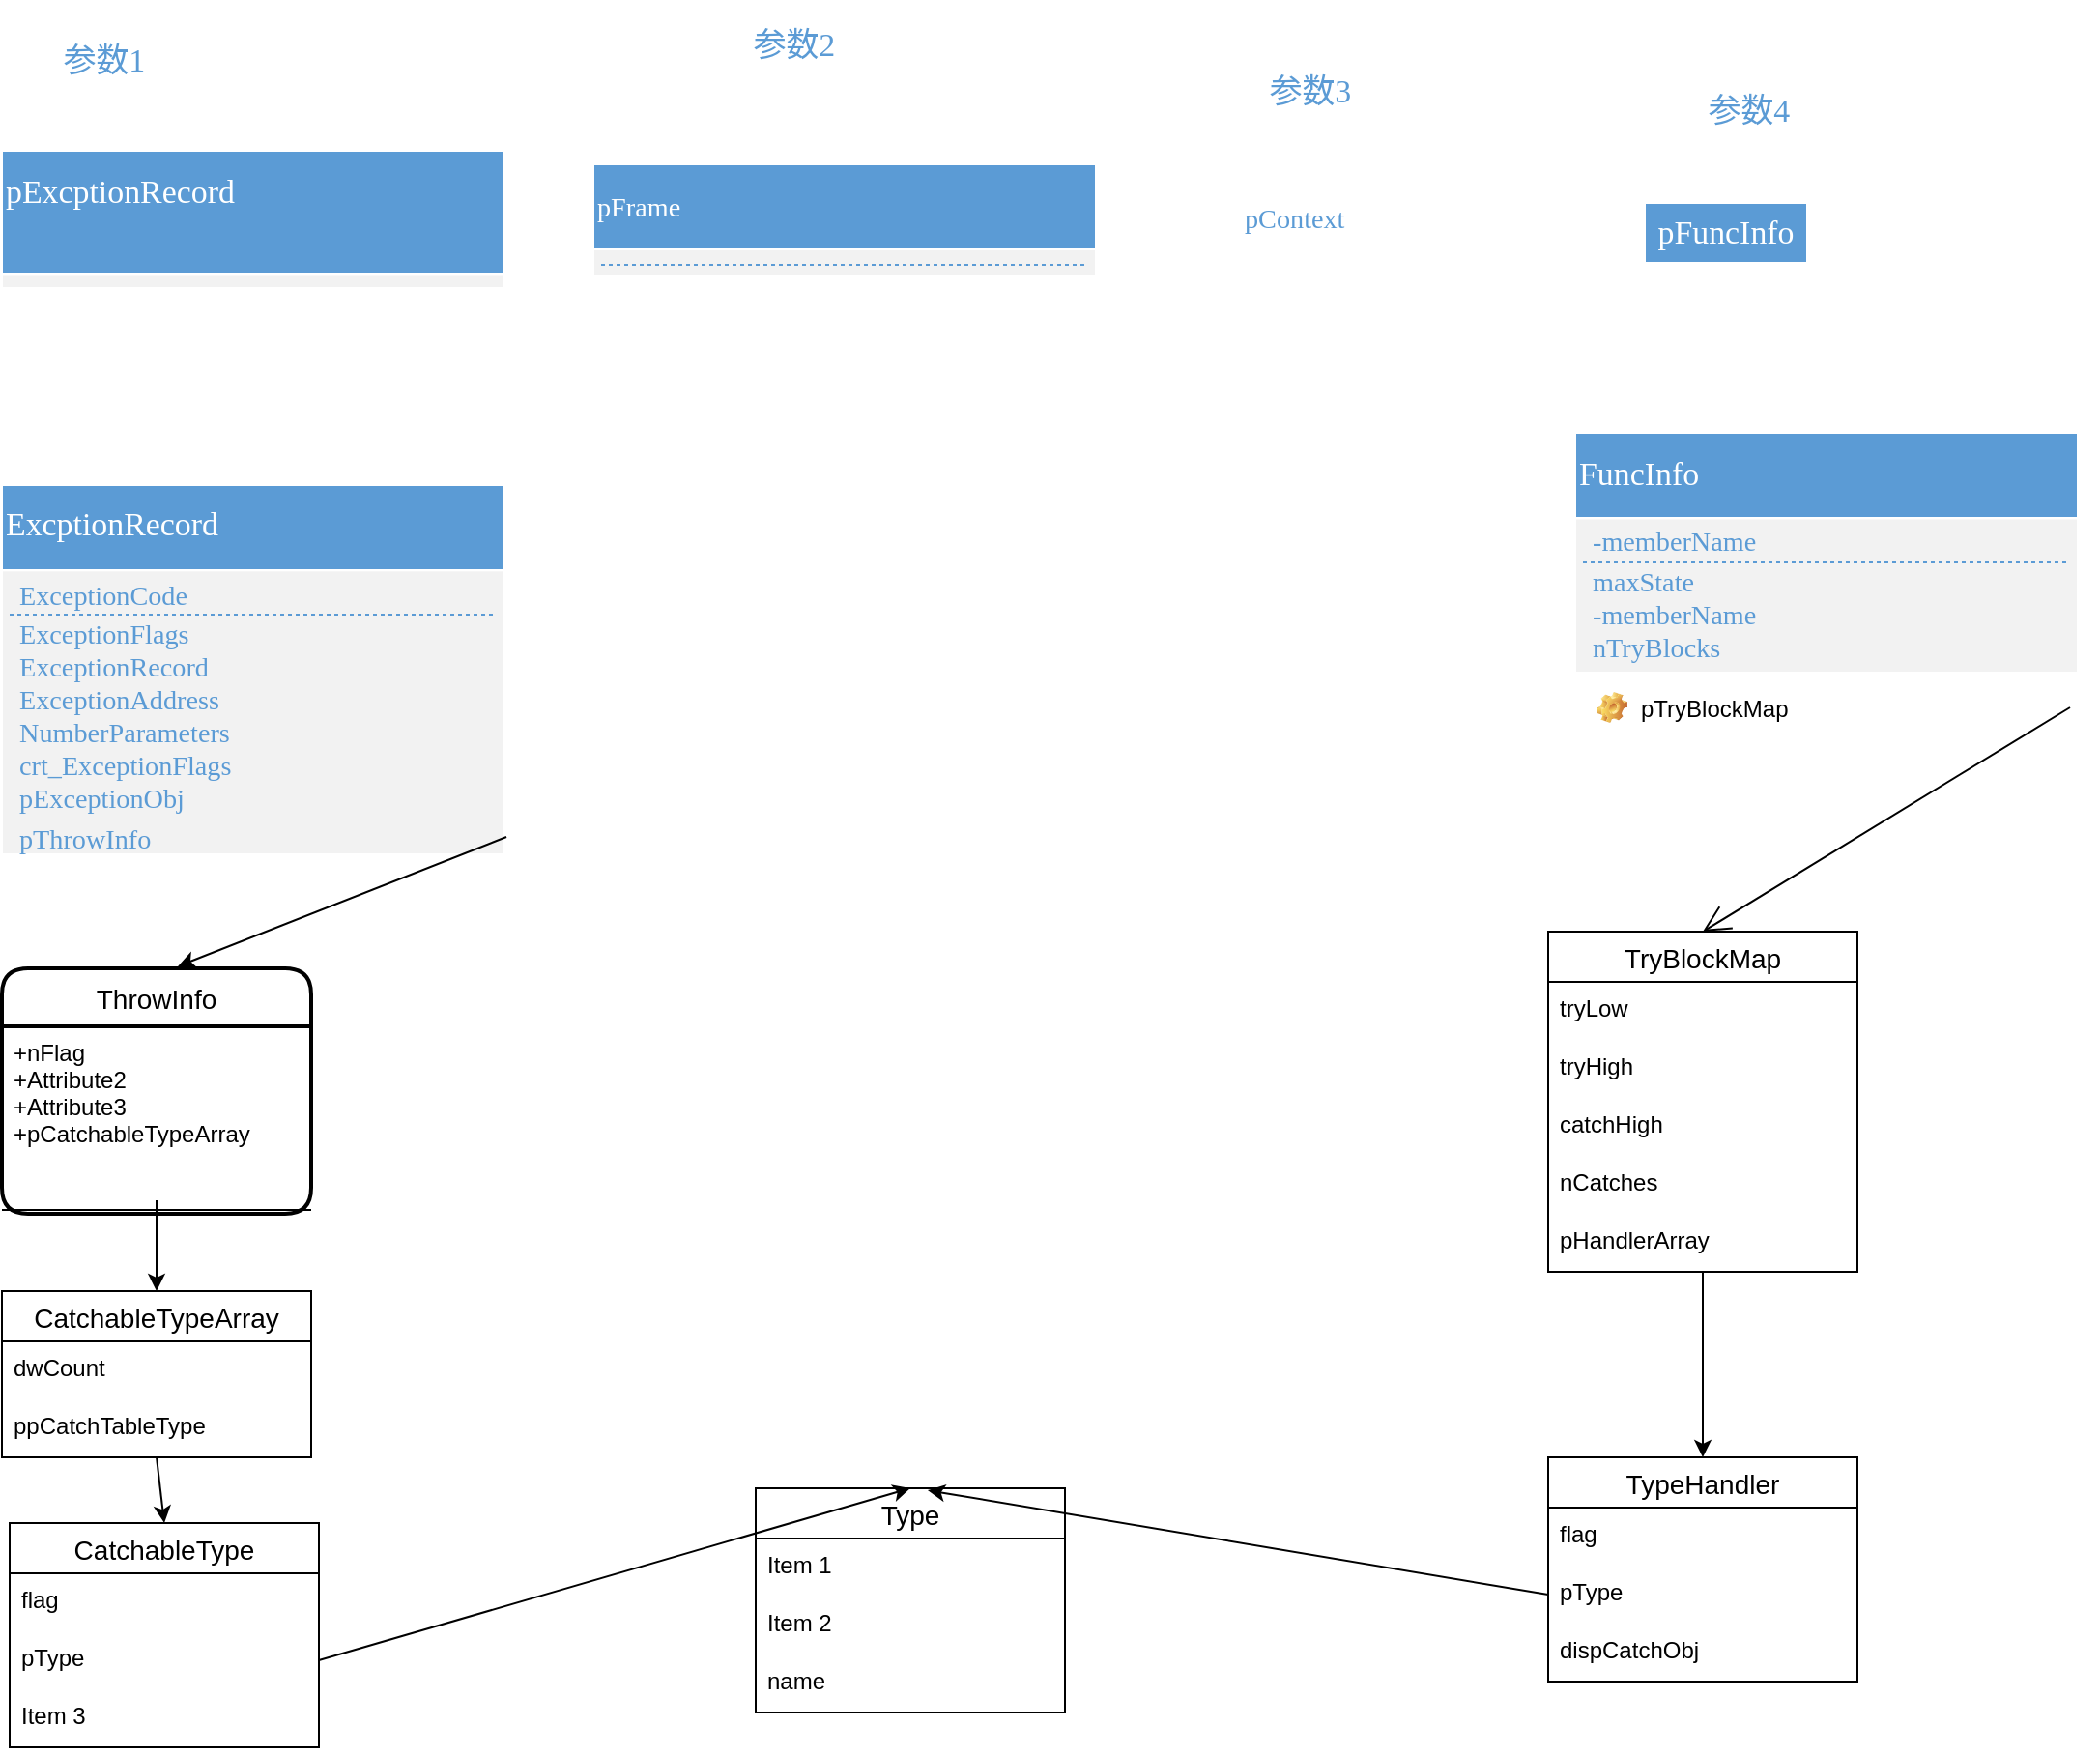 <mxfile version="20.2.7" type="github">
  <diagram name="页-1" id="Page-1">
    <mxGraphModel dx="1422" dy="762" grid="1" gridSize="10" guides="1" tooltips="1" connect="1" arrows="1" fold="1" page="1" pageScale="1" pageWidth="827" pageHeight="1169" math="0" shadow="0">
      <root>
        <mxCell id="0" />
        <mxCell id="1" value="连接线" parent="0" />
        <mxCell id="2" style="vsdxID=1;fillColor=none;gradientColor=none;strokeColor=none;spacingTop=3;spacingBottom=3;points=[[1,0.5,0],[0.5,0.5,0],[0.5,0,0]];labelBackgroundColor=none;rounded=0;html=1;whiteSpace=wrap;" parent="1" vertex="1">
          <mxGeometry x="130" y="210" width="260" height="71" as="geometry" />
        </mxCell>
        <mxCell id="3" style="vsdxID=2;fillColor=#f2f2f2;gradientColor=none;shape=stencil(1ZLPDoIwDMafZseZuXnxjHjkHRoZsDg3UqbA27ulGBGjJN68tf1+bffnYyrrGmg1k6IL6M+6N2VomDowKY1rNJoQI6ZyprLKo67RX11JeQuJTNHF39KEgfpE6pBipGwrKD8Sao2boQ/xJ3gvNjv1GV+BAU9RxQkuoCAcx0VhZZoYOAym4+gDBOPdC20Ba83jJl5ZqKdbkNT1Wrdv5T8427dHXnxfDJ4eqYy1ZLG5vvRULJEfVX4H);strokeColor=#ffffff;points=[[0,0.5,0],[1,0.5,0],[0.5,1,0],[0.5,0,0]];labelBackgroundColor=none;rounded=0;html=1;whiteSpace=wrap;" parent="2" vertex="1">
          <mxGeometry width="260" height="71" as="geometry" />
        </mxCell>
        <mxCell id="4" style="vsdxID=3;fillColor=#5b9bd5;gradientColor=none;shape=stencil(zZJNDsIgEIVPw5IE4Qi1LnuHiYWWiNAMaNvbC5lGazVduHI3P9/Mm0weU1XsYdBMipgwXPRo29QzdWRSWt9rtClHTNVMVSag7jDcfEv5AIUs0TXcy4aJ5kSZkGKm7CAoPxEKeM49XNAGGoJx3hR2d4mJw2Qjx5Ag2eDfWAfYaZ51uHHQLYPUiqPWw0f57y9z1q/e+5T6/uB9eAf9EdzI5+DlC2OdI1ut+1sf5RJ5UNUP);strokeColor=#ffffff;points=[[0,0.5,0],[1,0.5,0],[0.5,1,0],[0.5,0,0]];labelBackgroundColor=none;rounded=0;html=1;whiteSpace=wrap;" parent="2" vertex="1">
          <mxGeometry width="260" height="64" as="geometry" />
        </mxCell>
        <mxCell id="5" value="&lt;div style=&quot;font-size: 1px&quot;&gt;&lt;font style=&quot;font-size:16.93px;font-family:SimSun;color:#ffffff;direction:ltr;letter-spacing:0px;line-height:120%;opacity:1&quot;&gt;pExcptionRecord&lt;br/&gt;&lt;br/&gt;&lt;/font&gt;&lt;/div&gt;" style="text;vsdxID=1;fillColor=none;gradientColor=none;strokeColor=none;spacingTop=3;spacingBottom=3;points=[[1,0.5,0],[0.5,0.5,0],[0.5,0,0]];labelBackgroundColor=none;rounded=0;html=1;whiteSpace=wrap;verticalAlign=middle;align=left;;html=1;" parent="2" vertex="1">
          <mxGeometry y="-0.48" width="260" height="64.63" as="geometry" />
        </mxCell>
        <mxCell id="6" value="&lt;div style=&quot;font-size: 1px&quot;&gt;&lt;font style=&quot;font-size:16.93px;font-family:SimSun;color:#5b9bd5;direction:ltr;letter-spacing:0px;line-height:120%;opacity:1&quot;&gt;参数1&lt;br/&gt;&lt;/font&gt;&lt;/div&gt;" style="verticalAlign=middle;align=center;vsdxID=10;fillColor=none;gradientColor=none;shape=stencil(nZBLDoAgDERP0z3SIyjew0SURgSD+Lu9kMZoXLhwN9O+tukAlrNpJg1SzDH4QW/URgNYgZTkjA4UkwJUgGXng+6DX1zLfmoymdXo17xh5zmRJ6Q42BWCfc2oJfdAr+Yv+AP9Cb7OJ3H/2JG1HNGz/84klThPVCc=);strokeColor=none;points=[];labelBackgroundColor=none;rounded=0;html=1;whiteSpace=wrap;" parent="1" vertex="1">
          <mxGeometry x="130" y="140" width="106" height="48" as="geometry" />
        </mxCell>
        <mxCell id="7" style="vsdxID=11;fillColor=none;gradientColor=none;strokeColor=none;spacingTop=3;spacingBottom=3;points=[[1,0.5,0],[0.5,0.5,0],[0.5,0,0]];labelBackgroundColor=none;rounded=0;html=1;whiteSpace=wrap;" parent="1" vertex="1">
          <mxGeometry x="130" y="383" width="260" height="191" as="geometry" />
        </mxCell>
        <mxCell id="8" style="vsdxID=12;fillColor=#f2f2f2;gradientColor=none;shape=stencil(zZJNEoIwDIVP02Wd0h4BcckdMlKgY22ZtArc3naCI+LIwpW7JO9L0p/HVBl6GDSTIkT0Fz2aJvZMHZmUxvUaTUwRUxVTZetRd+hvrqF8gEzm6OrvecJEfSJ3SDFTVgjKT4Ra41boU/wJlupQfKf3WcBzEnFha6iJxnlT2B8mJg6TCRx9hGi8e4MtYKd5WsRbC91yBZLCqPXwUf7/o+298ObrUvDyR2usJXut9a2fUom8qKoH);strokeColor=#ffffff;points=[[0,0.5,0],[1,0.5,0],[0.5,1,0],[0.5,0,0]];labelBackgroundColor=none;rounded=0;html=1;whiteSpace=wrap;" parent="7" vertex="1">
          <mxGeometry width="260" height="191" as="geometry" />
        </mxCell>
        <mxCell id="9" style="vsdxID=13;fillColor=#5b9bd5;gradientColor=none;shape=stencil(zZJNDsIgEIVPw5IE4Qi1LnuHiYWWiNAMaNvbC5lGazVduHI3P9/Mm0weU1XsYdBMipgwXPRo29QzdWRSWt9rtClHTNVMVSag7jDcfEv5AIUs0TXcy4aJ5kSZkGKm7CAoPxEKeM49XNAGGoJx3hR2d4mJw2Qjx5Ag2eDfWAfYaZ51uHHQLYPUiqPWw0f57y9z1q/e+5T6/uB9eAf9EdzI5+DlC2OdI1ut+1sf5RJ5UNUP);strokeColor=#ffffff;points=[[0,0.5,0],[1,0.5,0],[0.5,1,0],[0.5,0,0]];labelBackgroundColor=none;rounded=0;html=1;whiteSpace=wrap;" parent="7" vertex="1">
          <mxGeometry width="260" height="44" as="geometry" />
        </mxCell>
        <mxCell id="10" value="&lt;div style=&quot;font-size: 1px&quot;&gt;&lt;p style=&quot;align:left;margin-left:0;margin-right:0;margin-top:0px;margin-bottom:0px;text-indent:0;valign:middle;direction:ltr;&quot;&gt;&lt;font style=&quot;font-size:16.93px;font-family:SimSun;color:#ffffff;direction:ltr;letter-spacing:0px;line-height:120%;opacity:1&quot;&gt;ExcptionRecord&lt;/font&gt;&lt;font style=&quot;font-size:16.93px;font-family:Themed;color:#ffffff;direction:ltr;letter-spacing:0px;line-height:120%;opacity:1&quot;&gt;&lt;br/&gt;&lt;/font&gt;&lt;/p&gt;&lt;/div&gt;" style="text;vsdxID=11;fillColor=none;gradientColor=none;strokeColor=none;spacingTop=3;spacingBottom=3;points=[[1,0.5,0],[0.5,0.5,0],[0.5,0,0]];labelBackgroundColor=none;rounded=0;html=1;whiteSpace=wrap;verticalAlign=middle;align=left;;html=1;" parent="7" vertex="1">
          <mxGeometry y="-0.82" width="260" height="44.31" as="geometry" />
        </mxCell>
        <mxCell id="20" value="&lt;div style=&quot;font-size: 1px&quot;&gt;&lt;font style=&quot;font-size:14.11px;font-family:SimSun;color:#5b9bd5;direction:ltr;letter-spacing:0px;line-height:120%;opacity:1&quot;&gt;pThrowInfo&lt;br/&gt;&lt;/font&gt;&lt;/div&gt;" style="verticalAlign=middle;align=left;vsdxID=30;fillColor=#5b9bd5;gradientColor=none;fillOpacity=0;shape=stencil(nZBLDoAgDERP0z3SIyjew0SURgSD+Lu9kMZoXLhwN9N5bdMClrNpJg1SzDH4QW/URgNYgZTkjA4UkwJUgGXng+6DX1zLfmoymdXo1zxh5z6RO6Q42BWCfc2oJfdAr/AX/IH+BF/rk7hv7MjaZ/L+RirxJ1Gd);strokeColor=#5b9bd5;spacingTop=-3;spacingBottom=-3;spacingLeft=3;spacingRight=-3;points=[];labelBackgroundColor=none;rounded=0;html=1;whiteSpace=wrap;" parent="7" vertex="1">
          <mxGeometry x="4" y="175" width="252" height="16" as="geometry" />
        </mxCell>
        <mxCell id="11" value="&lt;div style=&quot;font-size: 1px&quot;&gt;&lt;font style=&quot;font-size:14.11px;font-family:SimSun;color:#5b9bd5;direction:ltr;letter-spacing:0px;line-height:120%;opacity:1&quot;&gt;ExceptionCode&lt;br/&gt;&lt;/font&gt;&lt;/div&gt;" style="verticalAlign=middle;align=left;vsdxID=16;fillColor=#5b9bd5;gradientColor=none;fillOpacity=0;shape=stencil(nZBLDoAgDERP0z3SIyjew0SURgSD+Lu9kMZoXLhwN9N5bdMClrNpJg1SzDH4QW/URgNYgZTkjA4UkwJUgGXng+6DX1zLfmoymdXo1zxh5z6RO6Q42BWCfc2oJfdAr/AX/IH+BF/rk7hv7MjaZ/L+RirxJ1Gd);strokeColor=#5b9bd5;spacingTop=-3;spacingBottom=-3;spacingLeft=3;spacingRight=-3;points=[];labelBackgroundColor=none;rounded=0;html=1;whiteSpace=wrap;" parent="1" vertex="1">
          <mxGeometry x="134" y="432" width="252" height="16" as="geometry" />
        </mxCell>
        <mxCell id="12" style="vsdxID=17;fillColor=#ffffff;gradientColor=none;shape=stencil(fY9LDoAgDERP0z3SeALUe5gI0ohgEH+3F9KFxoW7mfa1nQKq1faLBinWFMOkDxqSBWxASvJWR0pZAbaAyoSoxxg2P7Bf+kIWNYe9bDh5TpQJKS52NduOSUf+RVbij83iOWHIOU747n8j5RK/g+0N);dashed=1;dashPattern=2.00 2.00;strokeColor=#5b9bd5;points=[];labelBackgroundColor=none;rounded=0;html=1;whiteSpace=wrap;" parent="1" vertex="1">
          <mxGeometry x="134" y="448" width="252" height="4" as="geometry" />
        </mxCell>
        <mxCell id="13" value="&lt;div style=&quot;font-size: 1px&quot;&gt;&lt;font style=&quot;font-size:14.11px;font-family:SimSun;color:#5b9bd5;direction:ltr;letter-spacing:0px;line-height:120%;opacity:1&quot;&gt;ExceptionFlags&lt;br/&gt;&lt;/font&gt;&lt;/div&gt;" style="verticalAlign=middle;align=left;vsdxID=18;fillColor=#5b9bd5;gradientColor=none;fillOpacity=0;shape=stencil(nZBLDoAgDERP0z3SIyjew0SURgSD+Lu9kMZoXLhwN9N5bdMClrNpJg1SzDH4QW/URgNYgZTkjA4UkwJUgGXng+6DX1zLfmoymdXo1zxh5z6RO6Q42BWCfc2oJfdAr/AX/IH+BF/rk7hv7MjaZ/L+RirxJ1Gd);strokeColor=#5b9bd5;spacingTop=-3;spacingBottom=-3;spacingLeft=3;spacingRight=-3;points=[];labelBackgroundColor=none;rounded=0;html=1;whiteSpace=wrap;" parent="1" vertex="1">
          <mxGeometry x="134" y="452" width="252" height="16" as="geometry" />
        </mxCell>
        <mxCell id="15" value="&lt;div style=&quot;font-size: 1px&quot;&gt;&lt;font style=&quot;font-size:14.11px;font-family:SimSun;color:#5b9bd5;direction:ltr;letter-spacing:0px;line-height:120%;opacity:1&quot;&gt;ExceptionRecord&lt;br/&gt;&lt;/font&gt;&lt;/div&gt;" style="verticalAlign=middle;align=left;vsdxID=25;fillColor=#5b9bd5;gradientColor=none;fillOpacity=0;shape=stencil(nZBLDoAgDERP0z3SIyjew0SURgSD+Lu9kMZoXLhwN9N5bdMClrNpJg1SzDH4QW/URgNYgZTkjA4UkwJUgGXng+6DX1zLfmoymdXo1zxh5z6RO6Q42BWCfc2oJfdAr/AX/IH+BF/rk7hv7MjaZ/L+RirxJ1Gd);strokeColor=#5b9bd5;spacingTop=-3;spacingBottom=-3;spacingLeft=3;spacingRight=-3;points=[];labelBackgroundColor=none;rounded=0;html=1;whiteSpace=wrap;" parent="1" vertex="1">
          <mxGeometry x="134" y="469" width="252" height="16" as="geometry" />
        </mxCell>
        <mxCell id="16" value="&lt;div style=&quot;font-size: 1px&quot;&gt;&lt;font style=&quot;font-size:14.11px;font-family:SimSun;color:#5b9bd5;direction:ltr;letter-spacing:0px;line-height:120%;opacity:1&quot;&gt;NumberParameters&lt;br/&gt;&lt;/font&gt;&lt;/div&gt;" style="verticalAlign=middle;align=left;vsdxID=26;fillColor=#5b9bd5;gradientColor=none;fillOpacity=0;shape=stencil(nZBLDoAgDERP0z3SIyjew0SURgSD+Lu9kMZoXLhwN9N5bdMClrNpJg1SzDH4QW/URgNYgZTkjA4UkwJUgGXng+6DX1zLfmoymdXo1zxh5z6RO6Q42BWCfc2oJfdAr/AX/IH+BF/rk7hv7MjaZ/L+RirxJ1Gd);strokeColor=#5b9bd5;spacingTop=-3;spacingBottom=-3;spacingLeft=3;spacingRight=-3;points=[];labelBackgroundColor=none;rounded=0;html=1;whiteSpace=wrap;" parent="1" vertex="1">
          <mxGeometry x="134" y="503" width="252" height="16" as="geometry" />
        </mxCell>
        <mxCell id="17" value="&lt;div style=&quot;font-size: 1px&quot;&gt;&lt;font style=&quot;font-size:14.11px;font-family:SimSun;color:#5b9bd5;direction:ltr;letter-spacing:0px;line-height:120%;opacity:1&quot;&gt;ExceptionAddress&lt;br/&gt;&lt;/font&gt;&lt;/div&gt;" style="verticalAlign=middle;align=left;vsdxID=27;fillColor=#5b9bd5;gradientColor=none;fillOpacity=0;shape=stencil(nZBLDoAgDERP0z3SIyjew0SURgSD+Lu9kMZoXLhwN9N5bdMClrNpJg1SzDH4QW/URgNYgZTkjA4UkwJUgGXng+6DX1zLfmoymdXo1zxh5z6RO6Q42BWCfc2oJfdAr/AX/IH+BF/rk7hv7MjaZ/L+RirxJ1Gd);strokeColor=#5b9bd5;spacingTop=-3;spacingBottom=-3;spacingLeft=3;spacingRight=-3;points=[];labelBackgroundColor=none;rounded=0;html=1;whiteSpace=wrap;" parent="1" vertex="1">
          <mxGeometry x="134" y="486" width="252" height="16" as="geometry" />
        </mxCell>
        <mxCell id="18" value="&lt;div style=&quot;font-size: 1px&quot;&gt;&lt;p style=&quot;align:left;margin-left:0;margin-right:0;margin-top:0px;margin-bottom:0px;text-indent:0;valign:middle;direction:ltr;&quot;&gt;&lt;font style=&quot;font-size:14.11px;font-family:SimSun;color:#5b9bd5;direction:ltr;letter-spacing:0px;line-height:120%;opacity:1&quot;&gt;crt_&lt;/font&gt;&lt;font style=&quot;font-size:14.11px;font-family:Themed;color:#5b9bd5;direction:ltr;letter-spacing:0px;line-height:120%;opacity:1&quot;&gt;ExceptionFlags&lt;/font&gt;&lt;font style=&quot;font-size:14.11px;font-family:Themed;color:#5b9bd5;direction:ltr;letter-spacing:0px;line-height:120%;opacity:1&quot;&gt;&lt;br/&gt;&lt;/font&gt;&lt;/p&gt;&lt;/div&gt;" style="verticalAlign=middle;align=left;vsdxID=28;fillColor=#5b9bd5;gradientColor=none;fillOpacity=0;shape=stencil(nZBLDoAgDERP0z3SIyjew0SURgSD+Lu9kMZoXLhwN9N5bdMClrNpJg1SzDH4QW/URgNYgZTkjA4UkwJUgGXng+6DX1zLfmoymdXo1zxh5z6RO6Q42BWCfc2oJfdAr/AX/IH+BF/rk7hv7MjaZ/L+RirxJ1Gd);strokeColor=#5b9bd5;spacingTop=-3;spacingBottom=-3;spacingLeft=3;spacingRight=-3;points=[];labelBackgroundColor=none;rounded=0;html=1;whiteSpace=wrap;" parent="1" vertex="1">
          <mxGeometry x="134" y="520" width="252" height="16" as="geometry" />
        </mxCell>
        <mxCell id="19" value="&lt;div style=&quot;font-size: 1px&quot;&gt;&lt;font style=&quot;font-size:14.11px;font-family:SimSun;color:#5b9bd5;direction:ltr;letter-spacing:0px;line-height:120%;opacity:1&quot;&gt;pExceptionObj&lt;br/&gt;&lt;/font&gt;&lt;/div&gt;" style="verticalAlign=middle;align=left;vsdxID=29;fillColor=#5b9bd5;gradientColor=none;fillOpacity=0;shape=stencil(nZBLDoAgDERP0z3SIyjew0SURgSD+Lu9kMZoXLhwN9N5bdMClrNpJg1SzDH4QW/URgNYgZTkjA4UkwJUgGXng+6DX1zLfmoymdXo1zxh5z6RO6Q42BWCfc2oJfdAr/AX/IH+BF/rk7hv7MjaZ/L+RirxJ1Gd);strokeColor=#5b9bd5;spacingTop=-3;spacingBottom=-3;spacingLeft=3;spacingRight=-3;points=[];labelBackgroundColor=none;rounded=0;html=1;whiteSpace=wrap;" parent="1" vertex="1">
          <mxGeometry x="134" y="537" width="252" height="16" as="geometry" />
        </mxCell>
        <mxCell id="21" style="vsdxID=32;fillColor=none;gradientColor=none;strokeColor=none;spacingTop=3;spacingBottom=3;points=[[1,0.5,0],[0.5,0.5,0],[0.5,0,0]];labelBackgroundColor=none;rounded=0;html=1;whiteSpace=wrap;" parent="1" vertex="1">
          <mxGeometry x="436" y="217" width="260" height="58" as="geometry" />
        </mxCell>
        <mxCell id="22" style="vsdxID=33;fillColor=#f2f2f2;gradientColor=none;shape=stencil(3ZJNDoMgEIVPw1LDTwRZW3sPUlFJqZiRVnv7YrCpmtRFl93NzPseTDIPsWJoVa8RxYMHd9WjqXyL2AlRarpWg/GhQqxErKgd6Abcvati36uZnKube8wvTNGHZwfFz9gRHPtzRK3pVuhb/AkWWSq+08esgksQYWEzKbFgnOW5zARJBY1eWMyUc5wLzgkjEkuR8kU//glPiZrMkIDzyhvXbWCroNFJ2CKprWo20jBq3a/G5B/2PrrN7uih+CSrNtbGYK71fRLDKKaYlS8=);strokeColor=#ffffff;points=[[0,0.5,0],[1,0.5,0],[0.5,1,0],[0.5,0,0]];labelBackgroundColor=none;rounded=0;html=1;whiteSpace=wrap;" parent="21" vertex="1">
          <mxGeometry width="260" height="58" as="geometry" />
        </mxCell>
        <mxCell id="23" style="vsdxID=34;fillColor=#5b9bd5;gradientColor=none;shape=stencil(zZJNDsIgEIVPw5IE4Qi1LnuHiYWWiNAMaNvbC5lGazVduHI3P9/Mm0weU1XsYdBMipgwXPRo29QzdWRSWt9rtClHTNVMVSag7jDcfEv5AIUs0TXcy4aJ5kSZkGKm7CAoPxEKeM49XNAGGoJx3hR2d4mJw2Qjx5Ag2eDfWAfYaZ51uHHQLYPUiqPWw0f57y9z1q/e+5T6/uB9eAf9EdzI5+DlC2OdI1ut+1sf5RJ5UNUP);strokeColor=#ffffff;points=[[0,0.5,0],[1,0.5,0],[0.5,1,0],[0.5,0,0]];labelBackgroundColor=none;rounded=0;html=1;whiteSpace=wrap;" parent="21" vertex="1">
          <mxGeometry width="260" height="44" as="geometry" />
        </mxCell>
        <mxCell id="24" value="&lt;div style=&quot;font-size: 1px&quot;&gt;&lt;p style=&quot;align:left;margin-left:0;margin-right:0;margin-top:0px;margin-bottom:0px;text-indent:0;valign:middle;direction:ltr;&quot;&gt;&lt;font style=&quot;font-size:14.11px;font-family:SimSun;color:#ffffff;direction:ltr;letter-spacing:0px;line-height:120%;opacity:1&quot;&gt;pFrame&lt;/font&gt;&lt;font style=&quot;font-size:16.93px;font-family:Themed;color:#ffffff;direction:ltr;letter-spacing:0px;line-height:120%;opacity:1&quot;&gt;&lt;br/&gt;&lt;/font&gt;&lt;/p&gt;&lt;/div&gt;" style="text;vsdxID=32;fillColor=none;gradientColor=none;strokeColor=none;spacingTop=3;spacingBottom=3;points=[[1,0.5,0],[0.5,0.5,0],[0.5,0,0]];labelBackgroundColor=none;rounded=0;html=1;whiteSpace=wrap;verticalAlign=middle;align=left;;html=1;" parent="21" vertex="1">
          <mxGeometry y="-0.54" width="260" height="44.31" as="geometry" />
        </mxCell>
        <mxCell id="25" style="vsdxID=38;fillColor=#ffffff;gradientColor=none;shape=stencil(fY9LDoAgDERP0z3SeALUe5gI0ohgEH+3F9KFxoW7mfa1nQKq1faLBinWFMOkDxqSBWxASvJWR0pZAbaAyoSoxxg2P7Bf+kIWNYe9bDh5TpQJKS52NduOSUf+RVbij83iOWHIOU747n8j5RK/g+0N);dashed=1;dashPattern=2.00 2.00;strokeColor=#5b9bd5;points=[];labelBackgroundColor=none;rounded=0;html=1;whiteSpace=wrap;" parent="1" vertex="1">
          <mxGeometry x="440" y="267" width="252" height="4" as="geometry" />
        </mxCell>
        <mxCell id="26" value="&lt;div style=&quot;font-size: 1px&quot;&gt;&lt;font style=&quot;font-size:16.93px;font-family:SimSun;color:#5b9bd5;direction:ltr;letter-spacing:0px;line-height:120%;opacity:1&quot;&gt;参数2&lt;br/&gt;&lt;/font&gt;&lt;/div&gt;" style="verticalAlign=middle;align=center;vsdxID=41;fillColor=none;gradientColor=none;shape=stencil(nZBLDoAgDERP0z3SIyjew0SURgSD+Lu9kMZoXLhwN9O+tukAlrNpJg1SzDH4QW/URgNYgZTkjA4UkwJUgGXng+6DX1zLfmoymdXo17xh5zmRJ6Q42BWCfc2oJfdAr+Yv+AP9Cb7OJ3H/2JG1HNGz/84klThPVCc=);strokeColor=none;points=[];labelBackgroundColor=none;rounded=0;html=1;whiteSpace=wrap;" parent="1" vertex="1">
          <mxGeometry x="440" y="132" width="200" height="48" as="geometry" />
        </mxCell>
        <mxCell id="27" value="&lt;div style=&quot;font-size: 1px&quot;&gt;&lt;font style=&quot;font-size:14.11px;font-family:SimSun;color:#5b9bd5;direction:ltr;letter-spacing:0px;line-height:120%;opacity:1&quot;&gt;pContext&lt;br/&gt;&lt;/font&gt;&lt;/div&gt;" style="verticalAlign=middle;align=left;vsdxID=50;fillColor=#5b9bd5;gradientColor=none;fillOpacity=0;shape=stencil(nZBLDoAgDERP0z3SIyjew0SURgSD+Lu9kMZoXLhwN9N5bdMClrNpJg1SzDH4QW/URgNYgZTkjA4UkwJUgGXng+6DX1zLfmoymdXo1zxh5z6RO6Q42BWCfc2oJfdAr/AX/IH+BF/rk7hv7MjaZ/L+RirxJ1Gd);strokeColor=#5b9bd5;spacingTop=-3;spacingBottom=-3;spacingLeft=3;spacingRight=-3;points=[];labelBackgroundColor=none;rounded=0;html=1;whiteSpace=wrap;" parent="1" vertex="1">
          <mxGeometry x="768" y="237" width="192" height="16" as="geometry" />
        </mxCell>
        <mxCell id="28" value="&lt;div style=&quot;font-size: 1px&quot;&gt;&lt;font style=&quot;font-size:16.93px;font-family:SimSun;color:#5b9bd5;direction:ltr;letter-spacing:0px;line-height:120%;opacity:1&quot;&gt;参数3&lt;br/&gt;&lt;/font&gt;&lt;/div&gt;" style="verticalAlign=middle;align=center;vsdxID=51;fillColor=none;gradientColor=none;shape=stencil(nZBLDoAgDERP0z3SIyjew0SURgSD+Lu9kMZoXLhwN9O+tukAlrNpJg1SzDH4QW/URgNYgZTkjA4UkwJUgGXng+6DX1zLfmoymdXo17xh5zmRJ6Q42BWCfc2oJfdAr+Yv+AP9Cb7OJ3H/2JG1HNGz/84klThPVCc=);strokeColor=none;points=[];labelBackgroundColor=none;rounded=0;html=1;whiteSpace=wrap;" parent="1" vertex="1">
          <mxGeometry x="734" y="160" width="146" height="40" as="geometry" />
        </mxCell>
        <mxCell id="29" value="&lt;div style=&quot;font-size: 1px&quot;&gt;&lt;font style=&quot;font-size:16.93px;font-family:SimSun;color:#5b9bd5;direction:ltr;letter-spacing:0px;line-height:120%;opacity:1&quot;&gt;参数4&lt;br/&gt;&lt;/font&gt;&lt;/div&gt;" style="verticalAlign=middle;align=center;vsdxID=52;fillColor=none;gradientColor=none;shape=stencil(nZBLDoAgDERP0z3SIyjew0SURgSD+Lu9kMZoXLhwN9O+tukAlrNpJg1SzDH4QW/URgNYgZTkjA4UkwJUgGXng+6DX1zLfmoymdXo17xh5zmRJ6Q42BWCfc2oJfdAr+Yv+AP9Cb7OJ3H/2JG1HNGz/84klThPVCc=);strokeColor=none;points=[];labelBackgroundColor=none;rounded=0;html=1;whiteSpace=wrap;" parent="1" vertex="1">
          <mxGeometry x="948" y="160" width="172" height="60" as="geometry" />
        </mxCell>
        <mxCell id="30" value="&lt;div style=&quot;font-size: 1px&quot;&gt;&lt;font style=&quot;font-size:16.93px;font-family:SimSun;color:#ffffff;direction:ltr;letter-spacing:0px;line-height:120%;opacity:1&quot;&gt;pFuncInfo&lt;br/&gt;&lt;/font&gt;&lt;/div&gt;" style="verticalAlign=middle;align=center;vsdxID=53;fillColor=#5b9bd5;gradientColor=none;shape=stencil(nZBLDoAgDERP0z3SIyjew0SURgSD+Lu9kMZoXLhwN9O+tukAlrNpJg1SzDH4QW/URgNYgZTkjA4UkwJUgGXng+6DX1zLfmoymdXo17xh5zmRJ6Q42BWCfc2oJfdAr+Yv+AP9Cb7OJ3H/2JG1HNGz/84klThPVCc=);strokeColor=#ffffff;points=[];labelBackgroundColor=none;rounded=0;html=1;whiteSpace=wrap;" parent="1" vertex="1">
          <mxGeometry x="980" y="237" width="84" height="31" as="geometry" />
        </mxCell>
        <mxCell id="31" style="vsdxID=54;fillColor=none;gradientColor=none;strokeColor=none;spacingTop=3;spacingBottom=3;points=[[1,0.5,0],[0.5,0.5,0],[0.5,0,0]];labelBackgroundColor=none;rounded=0;html=1;whiteSpace=wrap;" parent="1" vertex="1">
          <mxGeometry x="944" y="356" width="260" height="124" as="geometry" />
        </mxCell>
        <mxCell id="32" style="vsdxID=55;fillColor=#f2f2f2;gradientColor=none;shape=stencil(1ZLdDoIwDIWfZpczc4vxARAveYdGBizOjZQp8PZuKUbEKIl33rU9X9v9HKayroFWMym6gP6se1OGhqkDk9K4RqMJMWIqZyqrPOoa/dWVlLeQyBRd/C1NGKhPpA4pRsq2gvIjoda4GfoQf4LVbrOXn/EVGPAUVZzgAgrCcVwUVqaJgcNgOo4+QDDevdAWsNY8buKVhXq6BUldr3X7Vv6Ds3175MX3xeDpkcpYSxab60tPxRL5UeV3);strokeColor=#ffffff;points=[[0,0.5,0],[1,0.5,0],[0.5,1,0],[0.5,0,0]];labelBackgroundColor=none;rounded=0;html=1;whiteSpace=wrap;" parent="31" vertex="1">
          <mxGeometry width="260" height="124" as="geometry" />
        </mxCell>
        <mxCell id="33" style="vsdxID=56;fillColor=#5b9bd5;gradientColor=none;shape=stencil(zZJNDsIgEIVPw5IE4Qi1LnuHiYWWiNAMaNvbC5lGazVduHI3P9/Mm0weU1XsYdBMipgwXPRo29QzdWRSWt9rtClHTNVMVSag7jDcfEv5AIUs0TXcy4aJ5kSZkGKm7CAoPxEKeM49XNAGGoJx3hR2d4mJw2Qjx5Ag2eDfWAfYaZ51uHHQLYPUiqPWw0f57y9z1q/e+5T6/uB9eAf9EdzI5+DlC2OdI1ut+1sf5RJ5UNUP);strokeColor=#ffffff;points=[[0,0.5,0],[1,0.5,0],[0.5,1,0],[0.5,0,0]];labelBackgroundColor=none;rounded=0;html=1;whiteSpace=wrap;" parent="31" vertex="1">
          <mxGeometry width="260" height="44" as="geometry" />
        </mxCell>
        <mxCell id="34" value="&lt;div style=&quot;font-size: 1px&quot;&gt;&lt;p style=&quot;align:left;margin-left:0;margin-right:0;margin-top:0px;margin-bottom:0px;text-indent:0;valign:middle;direction:ltr;&quot;&gt;&lt;font style=&quot;font-size:16.93px;font-family:Themed;color:#ffffff;direction:ltr;letter-spacing:0px;line-height:120%;opacity:1&quot;&gt;&lt;span style=&quot;font-family: SimSun; font-size: 16.93px; text-align: center;&quot;&gt;FuncInfo&lt;/span&gt;&lt;br&gt;&lt;/font&gt;&lt;/p&gt;&lt;/div&gt;" style="text;vsdxID=54;fillColor=none;gradientColor=none;strokeColor=none;spacingTop=3;spacingBottom=3;points=[[1,0.5,0],[0.5,0.5,0],[0.5,0,0]];labelBackgroundColor=none;rounded=0;html=1;whiteSpace=wrap;verticalAlign=middle;align=left;;html=1;" parent="31" vertex="1">
          <mxGeometry y="-0.07" width="260" height="44.31" as="geometry" />
        </mxCell>
        <mxCell id="35" value="&lt;div style=&quot;font-size: 1px&quot;&gt;&lt;p style=&quot;align:left;margin-left:0;margin-right:0;margin-top:0px;margin-bottom:0px;text-indent:0;valign:middle;direction:ltr;&quot;&gt;&lt;font style=&quot;font-size:14.11px;font-family:SimSun;color:#5b9bd5;direction:ltr;letter-spacing:0px;line-height:120%;opacity:1&quot;&gt;-memberName&lt;br/&gt;&lt;/font&gt;&lt;/p&gt;&lt;/div&gt;" style="verticalAlign=middle;align=left;vsdxID=59;fillColor=#5b9bd5;gradientColor=none;fillOpacity=0;shape=stencil(nZBLDoAgDERP0z3SIyjew0SURgSD+Lu9kMZoXLhwN9N5bdMClrNpJg1SzDH4QW/URgNYgZTkjA4UkwJUgGXng+6DX1zLfmoymdXo1zxh5z6RO6Q42BWCfc2oJfdAr/AX/IH+BF/rk7hv7MjaZ/L+RirxJ1Gd);strokeColor=#5b9bd5;spacingTop=-3;spacingBottom=-3;spacingLeft=3;spacingRight=-3;points=[];labelBackgroundColor=none;rounded=0;html=1;whiteSpace=wrap;" parent="1" vertex="1">
          <mxGeometry x="948" y="404" width="252" height="16" as="geometry" />
        </mxCell>
        <mxCell id="36" style="vsdxID=60;fillColor=#ffffff;gradientColor=none;shape=stencil(fY9LDoAgDERP0z3SeALUe5gI0ohgEH+3F9KFxoW7mfa1nQKq1faLBinWFMOkDxqSBWxASvJWR0pZAbaAyoSoxxg2P7Bf+kIWNYe9bDh5TpQJKS52NduOSUf+RVbij83iOWHIOU747n8j5RK/g+0N);dashed=1;dashPattern=2.00 2.00;strokeColor=#5b9bd5;points=[];labelBackgroundColor=none;rounded=0;html=1;whiteSpace=wrap;" parent="1" vertex="1">
          <mxGeometry x="948" y="421" width="252" height="4" as="geometry" />
        </mxCell>
        <mxCell id="37" value="&lt;div style=&quot;font-size: 1px&quot;&gt;&lt;font style=&quot;font-size:14.11px;font-family:SimSun;color:#5b9bd5;direction:ltr;letter-spacing:0px;line-height:120%;opacity:1&quot;&gt;maxState&lt;br/&gt;&lt;/font&gt;&lt;/div&gt;" style="verticalAlign=middle;align=left;vsdxID=61;fillColor=#5b9bd5;gradientColor=none;fillOpacity=0;shape=stencil(nZBLDoAgDERP0z3SIyjew0SURgSD+Lu9kMZoXLhwN9N5bdMClrNpJg1SzDH4QW/URgNYgZTkjA4UkwJUgGXng+6DX1zLfmoymdXo1zxh5z6RO6Q42BWCfc2oJfdAr/AX/IH+BF/rk7hv7MjaZ/L+RirxJ1Gd);strokeColor=#5b9bd5;spacingTop=-3;spacingBottom=-3;spacingLeft=3;spacingRight=-3;points=[];labelBackgroundColor=none;rounded=0;html=1;whiteSpace=wrap;" parent="1" vertex="1">
          <mxGeometry x="948" y="425" width="252" height="16" as="geometry" />
        </mxCell>
        <mxCell id="39" value="&lt;div style=&quot;font-size: 1px&quot;&gt;&lt;p style=&quot;align:left;margin-left:0;margin-right:0;margin-top:0px;margin-bottom:0px;text-indent:0;valign:middle;direction:ltr;&quot;&gt;&lt;font style=&quot;font-size:14.11px;font-family:SimSun;color:#5b9bd5;direction:ltr;letter-spacing:0px;line-height:120%;opacity:1&quot;&gt;-memberName&lt;br/&gt;&lt;/font&gt;&lt;/p&gt;&lt;/div&gt;" style="verticalAlign=middle;align=left;vsdxID=68;fillColor=#5b9bd5;gradientColor=none;fillOpacity=0;shape=stencil(nZBLDoAgDERP0z3SIyjew0SURgSD+Lu9kMZoXLhwN9N5bdMClrNpJg1SzDH4QW/URgNYgZTkjA4UkwJUgGXng+6DX1zLfmoymdXo1zxh5z6RO6Q42BWCfc2oJfdAr/AX/IH+BF/rk7hv7MjaZ/L+RirxJ1Gd);strokeColor=#5b9bd5;spacingTop=-3;spacingBottom=-3;spacingLeft=3;spacingRight=-3;points=[];labelBackgroundColor=none;rounded=0;html=1;whiteSpace=wrap;" parent="1" vertex="1">
          <mxGeometry x="948" y="442" width="252" height="16" as="geometry" />
        </mxCell>
        <mxCell id="40" value="&lt;div style=&quot;font-size: 1px&quot;&gt;&lt;font style=&quot;font-size:14.11px;font-family:SimSun;color:#5b9bd5;direction:ltr;letter-spacing:0px;line-height:120%;opacity:1&quot;&gt;nTryBlocks&lt;br/&gt;&lt;/font&gt;&lt;/div&gt;" style="verticalAlign=middle;align=left;vsdxID=69;fillColor=#5b9bd5;gradientColor=none;fillOpacity=0;shape=stencil(nZBLDoAgDERP0z3SIyjew0SURgSD+Lu9kMZoXLhwN9N5bdMClrNpJg1SzDH4QW/URgNYgZTkjA4UkwJUgGXng+6DX1zLfmoymdXo1zxh5z6RO6Q42BWCfc2oJfdAr/AX/IH+BF/rk7hv7MjaZ/L+RirxJ1Gd);strokeColor=#5b9bd5;spacingTop=-3;spacingBottom=-3;spacingLeft=3;spacingRight=-3;points=[];labelBackgroundColor=none;rounded=0;html=1;whiteSpace=wrap;" parent="1" vertex="1">
          <mxGeometry x="948" y="459" width="252" height="16" as="geometry" />
        </mxCell>
        <mxCell id="qinRJLpds5W0fluh5rrX-45" value="pTryBlockMap" style="label;fontStyle=0;strokeColor=none;fillColor=none;align=left;verticalAlign=top;overflow=hidden;spacingLeft=28;spacingRight=4;rotatable=0;points=[[0,0.5],[1,0.5]];portConstraint=eastwest;imageWidth=16;imageHeight=16;image=img/clipart/Gear_128x128.png" parent="1" vertex="1">
          <mxGeometry x="948" y="485" width="252" height="26" as="geometry" />
        </mxCell>
        <mxCell id="qinRJLpds5W0fluh5rrX-50" value="" style="endArrow=open;endFill=1;endSize=12;html=1;rounded=0;exitX=1;exitY=0.5;exitDx=0;exitDy=0;entryX=0.5;entryY=0;entryDx=0;entryDy=0;" parent="1" source="qinRJLpds5W0fluh5rrX-45" target="djROangUICu_t3F0rDxD-56" edge="1">
          <mxGeometry width="160" relative="1" as="geometry">
            <mxPoint x="1230" y="580" as="sourcePoint" />
            <mxPoint x="1030.08" y="610" as="targetPoint" />
          </mxGeometry>
        </mxCell>
        <mxCell id="djROangUICu_t3F0rDxD-40" value="ThrowInfo" style="swimlane;childLayout=stackLayout;horizontal=1;startSize=30;horizontalStack=0;rounded=1;fontSize=14;fontStyle=0;strokeWidth=2;resizeParent=0;resizeLast=1;shadow=0;dashed=0;align=center;" parent="1" vertex="1">
          <mxGeometry x="130" y="633" width="160" height="127" as="geometry" />
        </mxCell>
        <mxCell id="djROangUICu_t3F0rDxD-41" value="+nFlag&#xa;+Attribute2&#xa;+Attribute3&#xa;+pCatchableTypeArray" style="align=left;strokeColor=none;fillColor=none;spacingLeft=4;fontSize=12;verticalAlign=top;resizable=0;rotatable=0;part=1;" parent="djROangUICu_t3F0rDxD-40" vertex="1">
          <mxGeometry y="30" width="160" height="90" as="geometry" />
        </mxCell>
        <mxCell id="djROangUICu_t3F0rDxD-43" value="" style="line;strokeWidth=1;rotatable=0;dashed=0;labelPosition=right;align=left;verticalAlign=middle;spacingTop=0;spacingLeft=6;points=[];portConstraint=eastwest;" parent="djROangUICu_t3F0rDxD-40" vertex="1">
          <mxGeometry y="120" width="160" height="10" as="geometry" />
        </mxCell>
        <mxCell id="djROangUICu_t3F0rDxD-42" value="" style="line;strokeWidth=1;rotatable=0;dashed=0;labelPosition=right;align=left;verticalAlign=middle;spacingTop=0;spacingLeft=6;points=[];portConstraint=eastwest;" parent="djROangUICu_t3F0rDxD-40" vertex="1">
          <mxGeometry y="130" width="160" height="-3" as="geometry" />
        </mxCell>
        <mxCell id="djROangUICu_t3F0rDxD-48" style="edgeStyle=orthogonalEdgeStyle;rounded=0;orthogonalLoop=1;jettySize=auto;html=1;exitX=0.5;exitY=1;exitDx=0;exitDy=0;" parent="djROangUICu_t3F0rDxD-40" source="djROangUICu_t3F0rDxD-41" target="djROangUICu_t3F0rDxD-41" edge="1">
          <mxGeometry relative="1" as="geometry" />
        </mxCell>
        <mxCell id="djROangUICu_t3F0rDxD-50" value="CatchableTypeArray" style="swimlane;fontStyle=0;childLayout=stackLayout;horizontal=1;startSize=26;horizontalStack=0;resizeParent=1;resizeParentMax=0;resizeLast=0;collapsible=1;marginBottom=0;align=center;fontSize=14;" parent="1" vertex="1">
          <mxGeometry x="130" y="800" width="160" height="86" as="geometry" />
        </mxCell>
        <mxCell id="djROangUICu_t3F0rDxD-51" value="dwCount" style="text;strokeColor=none;fillColor=none;spacingLeft=4;spacingRight=4;overflow=hidden;rotatable=0;points=[[0,0.5],[1,0.5]];portConstraint=eastwest;fontSize=12;" parent="djROangUICu_t3F0rDxD-50" vertex="1">
          <mxGeometry y="26" width="160" height="30" as="geometry" />
        </mxCell>
        <mxCell id="djROangUICu_t3F0rDxD-52" value="ppCatchTableType&#xa;" style="text;strokeColor=none;fillColor=none;spacingLeft=4;spacingRight=4;overflow=hidden;rotatable=0;points=[[0,0.5],[1,0.5]];portConstraint=eastwest;fontSize=12;" parent="djROangUICu_t3F0rDxD-50" vertex="1">
          <mxGeometry y="56" width="160" height="30" as="geometry" />
        </mxCell>
        <mxCell id="djROangUICu_t3F0rDxD-76" value="" style="endArrow=classic;html=1;rounded=0;entryX=0.5;entryY=0;entryDx=0;entryDy=0;" parent="djROangUICu_t3F0rDxD-50" target="djROangUICu_t3F0rDxD-72" edge="1">
          <mxGeometry width="50" height="50" relative="1" as="geometry">
            <mxPoint x="80" y="86" as="sourcePoint" />
            <mxPoint x="130" y="36" as="targetPoint" />
          </mxGeometry>
        </mxCell>
        <mxCell id="djROangUICu_t3F0rDxD-54" value="" style="endArrow=classic;html=1;rounded=0;exitX=1.004;exitY=0.953;exitDx=0;exitDy=0;exitPerimeter=0;entryX=0.569;entryY=-0.008;entryDx=0;entryDy=0;entryPerimeter=0;" parent="1" source="7" target="djROangUICu_t3F0rDxD-40" edge="1">
          <mxGeometry width="50" height="50" relative="1" as="geometry">
            <mxPoint x="460" y="740" as="sourcePoint" />
            <mxPoint x="510" y="690" as="targetPoint" />
          </mxGeometry>
        </mxCell>
        <mxCell id="djROangUICu_t3F0rDxD-55" value="" style="endArrow=classic;html=1;rounded=0;" parent="1" source="djROangUICu_t3F0rDxD-41" target="djROangUICu_t3F0rDxD-50" edge="1">
          <mxGeometry width="50" height="50" relative="1" as="geometry">
            <mxPoint x="540" y="820" as="sourcePoint" />
            <mxPoint x="590" y="770" as="targetPoint" />
          </mxGeometry>
        </mxCell>
        <mxCell id="djROangUICu_t3F0rDxD-56" value="TryBlockMap" style="swimlane;fontStyle=0;childLayout=stackLayout;horizontal=1;startSize=26;horizontalStack=0;resizeParent=1;resizeParentMax=0;resizeLast=0;collapsible=1;marginBottom=0;align=center;fontSize=14;" parent="1" vertex="1">
          <mxGeometry x="930" y="614" width="160" height="176" as="geometry" />
        </mxCell>
        <mxCell id="djROangUICu_t3F0rDxD-57" value="tryLow" style="text;strokeColor=none;fillColor=none;spacingLeft=4;spacingRight=4;overflow=hidden;rotatable=0;points=[[0,0.5],[1,0.5]];portConstraint=eastwest;fontSize=12;" parent="djROangUICu_t3F0rDxD-56" vertex="1">
          <mxGeometry y="26" width="160" height="30" as="geometry" />
        </mxCell>
        <mxCell id="djROangUICu_t3F0rDxD-58" value="tryHigh" style="text;strokeColor=none;fillColor=none;spacingLeft=4;spacingRight=4;overflow=hidden;rotatable=0;points=[[0,0.5],[1,0.5]];portConstraint=eastwest;fontSize=12;" parent="djROangUICu_t3F0rDxD-56" vertex="1">
          <mxGeometry y="56" width="160" height="30" as="geometry" />
        </mxCell>
        <mxCell id="djROangUICu_t3F0rDxD-59" value="catchHigh" style="text;strokeColor=none;fillColor=none;spacingLeft=4;spacingRight=4;overflow=hidden;rotatable=0;points=[[0,0.5],[1,0.5]];portConstraint=eastwest;fontSize=12;" parent="djROangUICu_t3F0rDxD-56" vertex="1">
          <mxGeometry y="86" width="160" height="30" as="geometry" />
        </mxCell>
        <mxCell id="djROangUICu_t3F0rDxD-60" value="nCatches" style="text;strokeColor=none;fillColor=none;spacingLeft=4;spacingRight=4;overflow=hidden;rotatable=0;points=[[0,0.5],[1,0.5]];portConstraint=eastwest;fontSize=12;" parent="djROangUICu_t3F0rDxD-56" vertex="1">
          <mxGeometry y="116" width="160" height="30" as="geometry" />
        </mxCell>
        <mxCell id="djROangUICu_t3F0rDxD-61" value="pHandlerArray" style="text;strokeColor=none;fillColor=none;spacingLeft=4;spacingRight=4;overflow=hidden;rotatable=0;points=[[0,0.5],[1,0.5]];portConstraint=eastwest;fontSize=12;" parent="djROangUICu_t3F0rDxD-56" vertex="1">
          <mxGeometry y="146" width="160" height="30" as="geometry" />
        </mxCell>
        <mxCell id="djROangUICu_t3F0rDxD-62" value="TypeHandler" style="swimlane;fontStyle=0;childLayout=stackLayout;horizontal=1;startSize=26;horizontalStack=0;resizeParent=1;resizeParentMax=0;resizeLast=0;collapsible=1;marginBottom=0;align=center;fontSize=14;" parent="1" vertex="1">
          <mxGeometry x="930" y="886" width="160" height="116" as="geometry" />
        </mxCell>
        <mxCell id="djROangUICu_t3F0rDxD-63" value="flag" style="text;strokeColor=none;fillColor=none;spacingLeft=4;spacingRight=4;overflow=hidden;rotatable=0;points=[[0,0.5],[1,0.5]];portConstraint=eastwest;fontSize=12;" parent="djROangUICu_t3F0rDxD-62" vertex="1">
          <mxGeometry y="26" width="160" height="30" as="geometry" />
        </mxCell>
        <mxCell id="djROangUICu_t3F0rDxD-65" value="pType" style="text;strokeColor=none;fillColor=none;spacingLeft=4;spacingRight=4;overflow=hidden;rotatable=0;points=[[0,0.5],[1,0.5]];portConstraint=eastwest;fontSize=12;" parent="djROangUICu_t3F0rDxD-62" vertex="1">
          <mxGeometry y="56" width="160" height="30" as="geometry" />
        </mxCell>
        <mxCell id="s5EvpjrGuyH7FhmkWCDg-40" value="dispCatchObj" style="text;strokeColor=none;fillColor=none;spacingLeft=4;spacingRight=4;overflow=hidden;rotatable=0;points=[[0,0.5],[1,0.5]];portConstraint=eastwest;fontSize=12;" vertex="1" parent="djROangUICu_t3F0rDxD-62">
          <mxGeometry y="86" width="160" height="30" as="geometry" />
        </mxCell>
        <mxCell id="djROangUICu_t3F0rDxD-66" value="" style="endArrow=classic;html=1;rounded=0;" parent="1" source="djROangUICu_t3F0rDxD-61" target="djROangUICu_t3F0rDxD-62" edge="1">
          <mxGeometry width="50" height="50" relative="1" as="geometry">
            <mxPoint x="1180" y="820" as="sourcePoint" />
            <mxPoint x="1230" y="770" as="targetPoint" />
          </mxGeometry>
        </mxCell>
        <mxCell id="djROangUICu_t3F0rDxD-67" value="Type" style="swimlane;fontStyle=0;childLayout=stackLayout;horizontal=1;startSize=26;horizontalStack=0;resizeParent=1;resizeParentMax=0;resizeLast=0;collapsible=1;marginBottom=0;align=center;fontSize=14;" parent="1" vertex="1">
          <mxGeometry x="520" y="902" width="160" height="116" as="geometry" />
        </mxCell>
        <mxCell id="djROangUICu_t3F0rDxD-68" value="Item 1" style="text;strokeColor=none;fillColor=none;spacingLeft=4;spacingRight=4;overflow=hidden;rotatable=0;points=[[0,0.5],[1,0.5]];portConstraint=eastwest;fontSize=12;" parent="djROangUICu_t3F0rDxD-67" vertex="1">
          <mxGeometry y="26" width="160" height="30" as="geometry" />
        </mxCell>
        <mxCell id="djROangUICu_t3F0rDxD-69" value="Item 2" style="text;strokeColor=none;fillColor=none;spacingLeft=4;spacingRight=4;overflow=hidden;rotatable=0;points=[[0,0.5],[1,0.5]];portConstraint=eastwest;fontSize=12;" parent="djROangUICu_t3F0rDxD-67" vertex="1">
          <mxGeometry y="56" width="160" height="30" as="geometry" />
        </mxCell>
        <mxCell id="djROangUICu_t3F0rDxD-70" value="name" style="text;strokeColor=none;fillColor=none;spacingLeft=4;spacingRight=4;overflow=hidden;rotatable=0;points=[[0,0.5],[1,0.5]];portConstraint=eastwest;fontSize=12;" parent="djROangUICu_t3F0rDxD-67" vertex="1">
          <mxGeometry y="86" width="160" height="30" as="geometry" />
        </mxCell>
        <mxCell id="djROangUICu_t3F0rDxD-71" value="" style="endArrow=classic;html=1;rounded=0;exitX=0;exitY=0.5;exitDx=0;exitDy=0;entryX=0.556;entryY=0.009;entryDx=0;entryDy=0;entryPerimeter=0;" parent="1" source="djROangUICu_t3F0rDxD-65" target="djROangUICu_t3F0rDxD-67" edge="1">
          <mxGeometry width="50" height="50" relative="1" as="geometry">
            <mxPoint x="870" y="1070" as="sourcePoint" />
            <mxPoint x="920" y="1020" as="targetPoint" />
          </mxGeometry>
        </mxCell>
        <mxCell id="djROangUICu_t3F0rDxD-72" value="CatchableType" style="swimlane;fontStyle=0;childLayout=stackLayout;horizontal=1;startSize=26;horizontalStack=0;resizeParent=1;resizeParentMax=0;resizeLast=0;collapsible=1;marginBottom=0;align=center;fontSize=14;" parent="1" vertex="1">
          <mxGeometry x="134" y="920" width="160" height="116" as="geometry" />
        </mxCell>
        <mxCell id="djROangUICu_t3F0rDxD-73" value="flag" style="text;strokeColor=none;fillColor=none;spacingLeft=4;spacingRight=4;overflow=hidden;rotatable=0;points=[[0,0.5],[1,0.5]];portConstraint=eastwest;fontSize=12;" parent="djROangUICu_t3F0rDxD-72" vertex="1">
          <mxGeometry y="26" width="160" height="30" as="geometry" />
        </mxCell>
        <mxCell id="djROangUICu_t3F0rDxD-74" value="pType" style="text;strokeColor=none;fillColor=none;spacingLeft=4;spacingRight=4;overflow=hidden;rotatable=0;points=[[0,0.5],[1,0.5]];portConstraint=eastwest;fontSize=12;" parent="djROangUICu_t3F0rDxD-72" vertex="1">
          <mxGeometry y="56" width="160" height="30" as="geometry" />
        </mxCell>
        <mxCell id="djROangUICu_t3F0rDxD-75" value="Item 3" style="text;strokeColor=none;fillColor=none;spacingLeft=4;spacingRight=4;overflow=hidden;rotatable=0;points=[[0,0.5],[1,0.5]];portConstraint=eastwest;fontSize=12;" parent="djROangUICu_t3F0rDxD-72" vertex="1">
          <mxGeometry y="86" width="160" height="30" as="geometry" />
        </mxCell>
        <mxCell id="djROangUICu_t3F0rDxD-77" value="" style="endArrow=classic;html=1;rounded=0;exitX=1;exitY=0.5;exitDx=0;exitDy=0;entryX=0.5;entryY=0;entryDx=0;entryDy=0;" parent="1" source="djROangUICu_t3F0rDxD-74" target="djROangUICu_t3F0rDxD-67" edge="1">
          <mxGeometry width="50" height="50" relative="1" as="geometry">
            <mxPoint x="470" y="760" as="sourcePoint" />
            <mxPoint x="520" y="710" as="targetPoint" />
          </mxGeometry>
        </mxCell>
      </root>
    </mxGraphModel>
  </diagram>
</mxfile>
